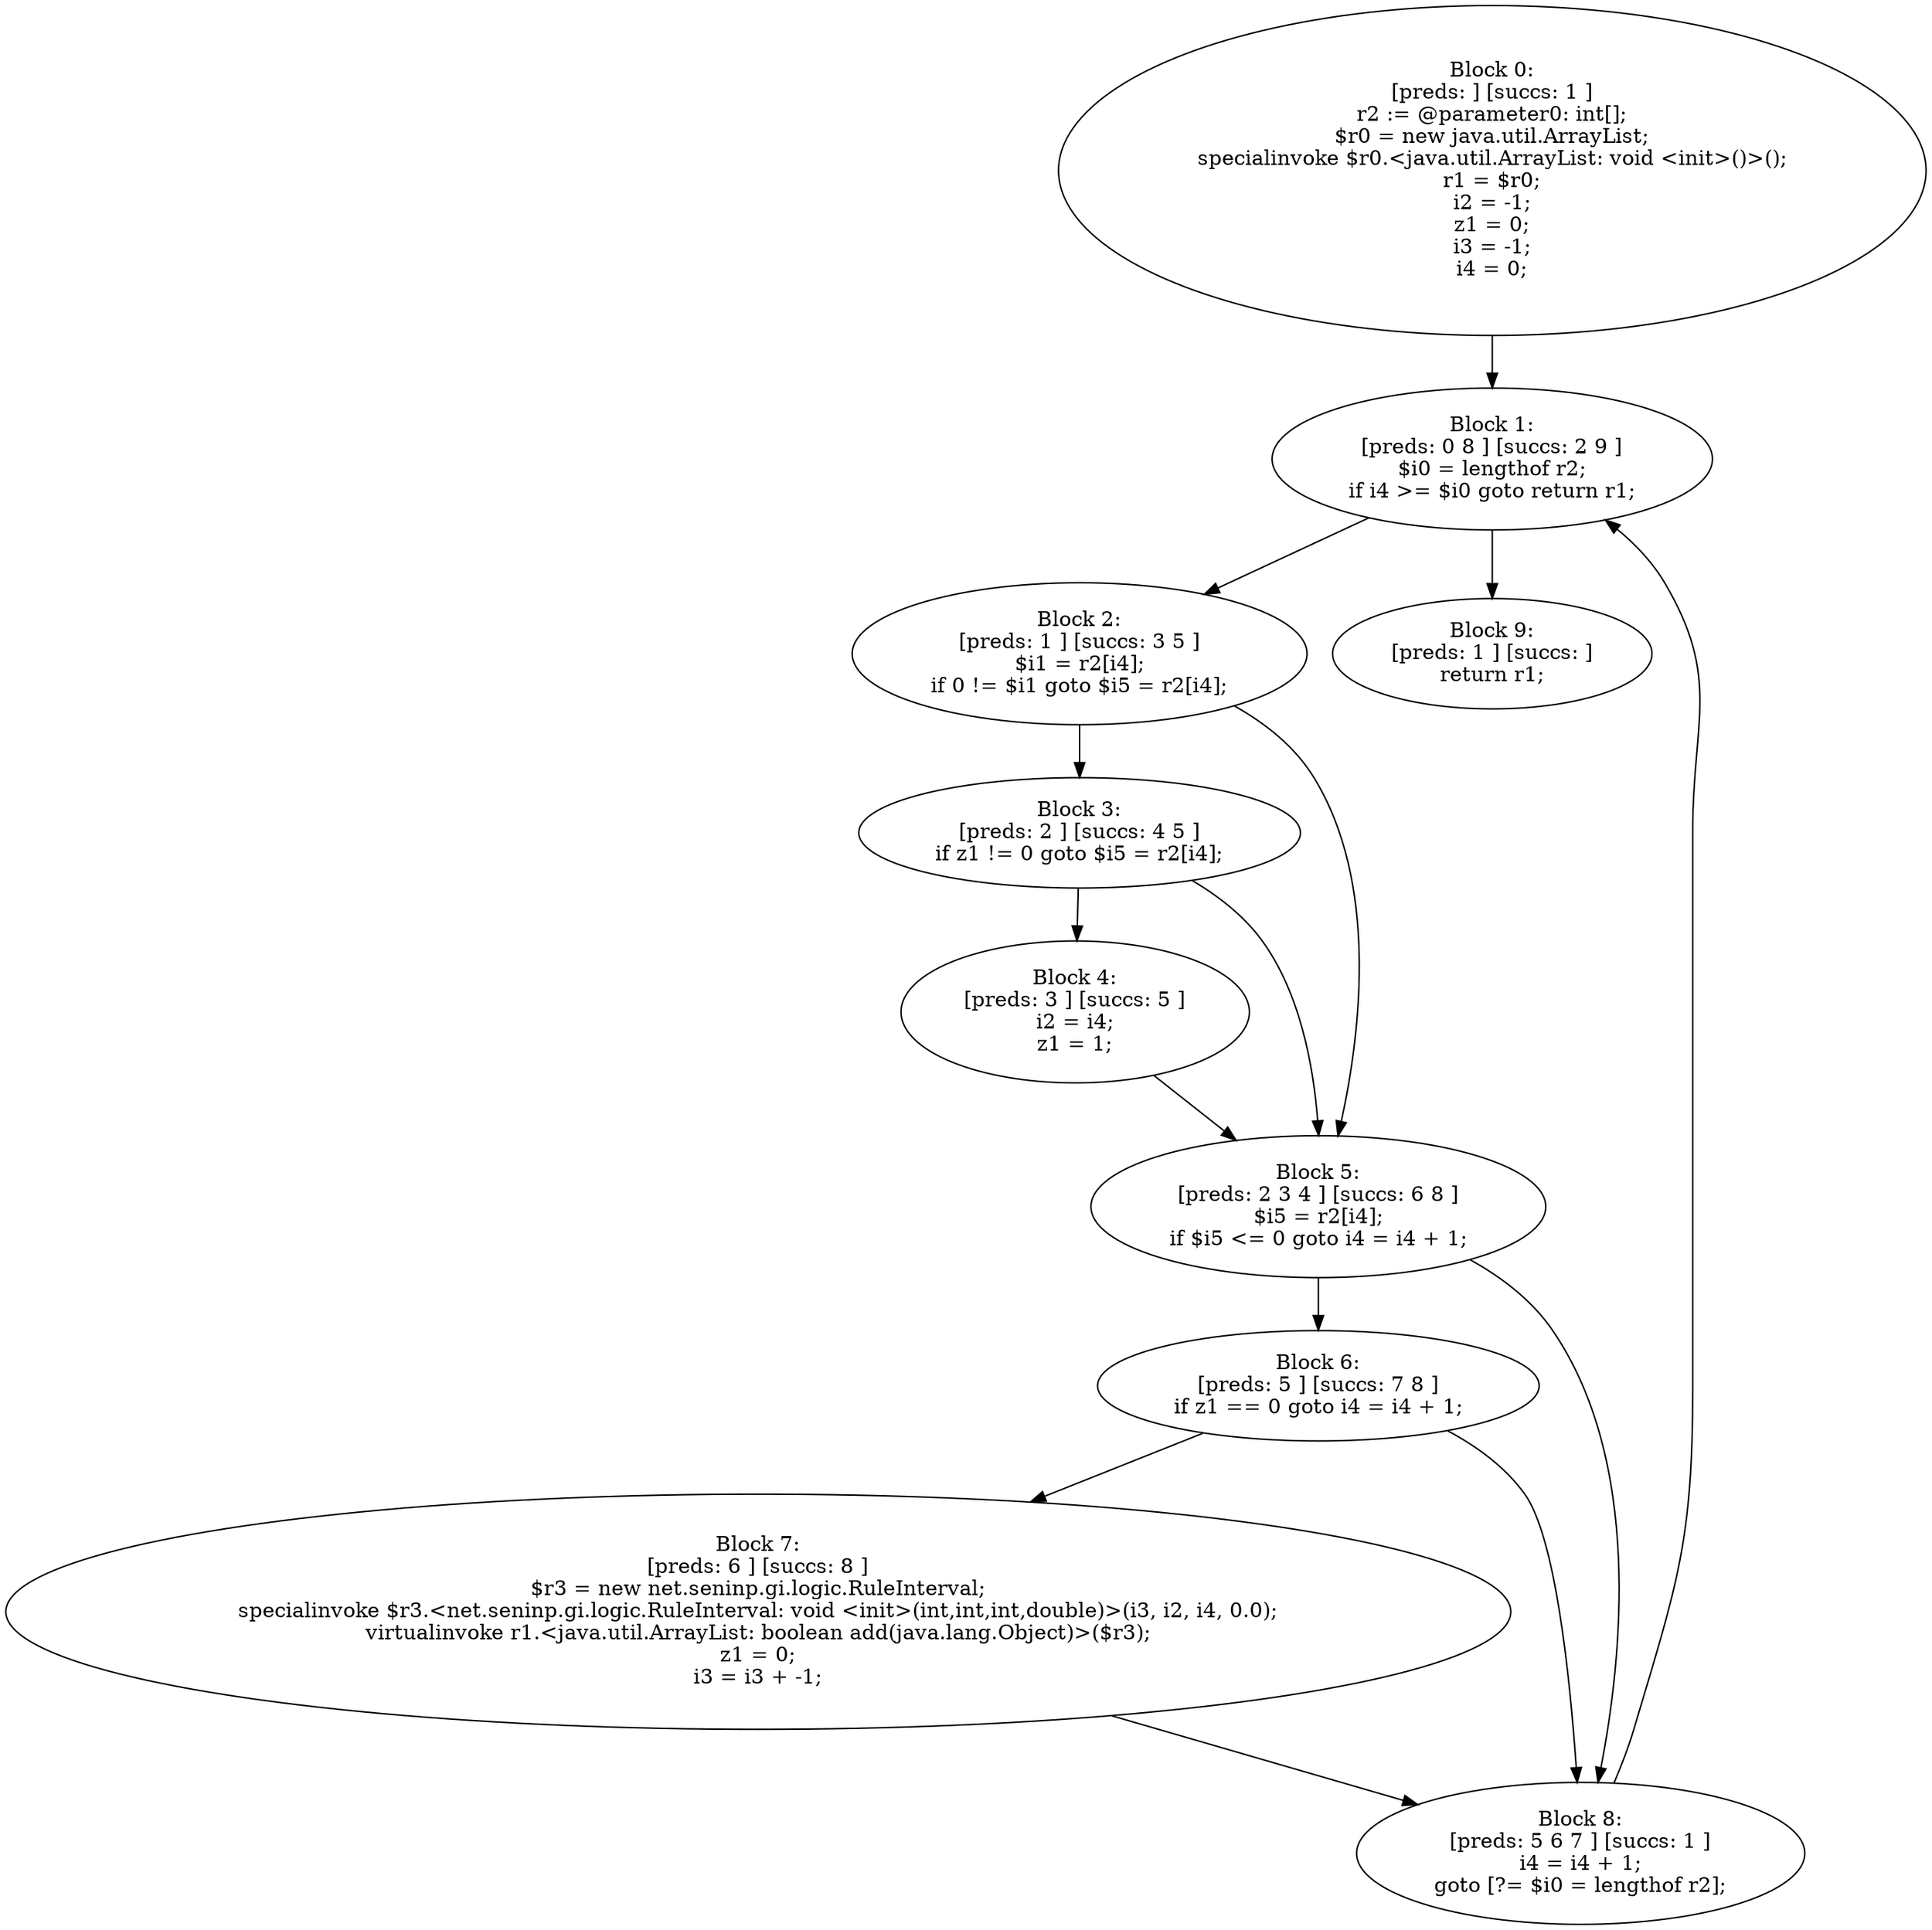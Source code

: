 digraph "unitGraph" {
    "Block 0:
[preds: ] [succs: 1 ]
r2 := @parameter0: int[];
$r0 = new java.util.ArrayList;
specialinvoke $r0.<java.util.ArrayList: void <init>()>();
r1 = $r0;
i2 = -1;
z1 = 0;
i3 = -1;
i4 = 0;
"
    "Block 1:
[preds: 0 8 ] [succs: 2 9 ]
$i0 = lengthof r2;
if i4 >= $i0 goto return r1;
"
    "Block 2:
[preds: 1 ] [succs: 3 5 ]
$i1 = r2[i4];
if 0 != $i1 goto $i5 = r2[i4];
"
    "Block 3:
[preds: 2 ] [succs: 4 5 ]
if z1 != 0 goto $i5 = r2[i4];
"
    "Block 4:
[preds: 3 ] [succs: 5 ]
i2 = i4;
z1 = 1;
"
    "Block 5:
[preds: 2 3 4 ] [succs: 6 8 ]
$i5 = r2[i4];
if $i5 <= 0 goto i4 = i4 + 1;
"
    "Block 6:
[preds: 5 ] [succs: 7 8 ]
if z1 == 0 goto i4 = i4 + 1;
"
    "Block 7:
[preds: 6 ] [succs: 8 ]
$r3 = new net.seninp.gi.logic.RuleInterval;
specialinvoke $r3.<net.seninp.gi.logic.RuleInterval: void <init>(int,int,int,double)>(i3, i2, i4, 0.0);
virtualinvoke r1.<java.util.ArrayList: boolean add(java.lang.Object)>($r3);
z1 = 0;
i3 = i3 + -1;
"
    "Block 8:
[preds: 5 6 7 ] [succs: 1 ]
i4 = i4 + 1;
goto [?= $i0 = lengthof r2];
"
    "Block 9:
[preds: 1 ] [succs: ]
return r1;
"
    "Block 0:
[preds: ] [succs: 1 ]
r2 := @parameter0: int[];
$r0 = new java.util.ArrayList;
specialinvoke $r0.<java.util.ArrayList: void <init>()>();
r1 = $r0;
i2 = -1;
z1 = 0;
i3 = -1;
i4 = 0;
"->"Block 1:
[preds: 0 8 ] [succs: 2 9 ]
$i0 = lengthof r2;
if i4 >= $i0 goto return r1;
";
    "Block 1:
[preds: 0 8 ] [succs: 2 9 ]
$i0 = lengthof r2;
if i4 >= $i0 goto return r1;
"->"Block 2:
[preds: 1 ] [succs: 3 5 ]
$i1 = r2[i4];
if 0 != $i1 goto $i5 = r2[i4];
";
    "Block 1:
[preds: 0 8 ] [succs: 2 9 ]
$i0 = lengthof r2;
if i4 >= $i0 goto return r1;
"->"Block 9:
[preds: 1 ] [succs: ]
return r1;
";
    "Block 2:
[preds: 1 ] [succs: 3 5 ]
$i1 = r2[i4];
if 0 != $i1 goto $i5 = r2[i4];
"->"Block 3:
[preds: 2 ] [succs: 4 5 ]
if z1 != 0 goto $i5 = r2[i4];
";
    "Block 2:
[preds: 1 ] [succs: 3 5 ]
$i1 = r2[i4];
if 0 != $i1 goto $i5 = r2[i4];
"->"Block 5:
[preds: 2 3 4 ] [succs: 6 8 ]
$i5 = r2[i4];
if $i5 <= 0 goto i4 = i4 + 1;
";
    "Block 3:
[preds: 2 ] [succs: 4 5 ]
if z1 != 0 goto $i5 = r2[i4];
"->"Block 4:
[preds: 3 ] [succs: 5 ]
i2 = i4;
z1 = 1;
";
    "Block 3:
[preds: 2 ] [succs: 4 5 ]
if z1 != 0 goto $i5 = r2[i4];
"->"Block 5:
[preds: 2 3 4 ] [succs: 6 8 ]
$i5 = r2[i4];
if $i5 <= 0 goto i4 = i4 + 1;
";
    "Block 4:
[preds: 3 ] [succs: 5 ]
i2 = i4;
z1 = 1;
"->"Block 5:
[preds: 2 3 4 ] [succs: 6 8 ]
$i5 = r2[i4];
if $i5 <= 0 goto i4 = i4 + 1;
";
    "Block 5:
[preds: 2 3 4 ] [succs: 6 8 ]
$i5 = r2[i4];
if $i5 <= 0 goto i4 = i4 + 1;
"->"Block 6:
[preds: 5 ] [succs: 7 8 ]
if z1 == 0 goto i4 = i4 + 1;
";
    "Block 5:
[preds: 2 3 4 ] [succs: 6 8 ]
$i5 = r2[i4];
if $i5 <= 0 goto i4 = i4 + 1;
"->"Block 8:
[preds: 5 6 7 ] [succs: 1 ]
i4 = i4 + 1;
goto [?= $i0 = lengthof r2];
";
    "Block 6:
[preds: 5 ] [succs: 7 8 ]
if z1 == 0 goto i4 = i4 + 1;
"->"Block 7:
[preds: 6 ] [succs: 8 ]
$r3 = new net.seninp.gi.logic.RuleInterval;
specialinvoke $r3.<net.seninp.gi.logic.RuleInterval: void <init>(int,int,int,double)>(i3, i2, i4, 0.0);
virtualinvoke r1.<java.util.ArrayList: boolean add(java.lang.Object)>($r3);
z1 = 0;
i3 = i3 + -1;
";
    "Block 6:
[preds: 5 ] [succs: 7 8 ]
if z1 == 0 goto i4 = i4 + 1;
"->"Block 8:
[preds: 5 6 7 ] [succs: 1 ]
i4 = i4 + 1;
goto [?= $i0 = lengthof r2];
";
    "Block 7:
[preds: 6 ] [succs: 8 ]
$r3 = new net.seninp.gi.logic.RuleInterval;
specialinvoke $r3.<net.seninp.gi.logic.RuleInterval: void <init>(int,int,int,double)>(i3, i2, i4, 0.0);
virtualinvoke r1.<java.util.ArrayList: boolean add(java.lang.Object)>($r3);
z1 = 0;
i3 = i3 + -1;
"->"Block 8:
[preds: 5 6 7 ] [succs: 1 ]
i4 = i4 + 1;
goto [?= $i0 = lengthof r2];
";
    "Block 8:
[preds: 5 6 7 ] [succs: 1 ]
i4 = i4 + 1;
goto [?= $i0 = lengthof r2];
"->"Block 1:
[preds: 0 8 ] [succs: 2 9 ]
$i0 = lengthof r2;
if i4 >= $i0 goto return r1;
";
}
